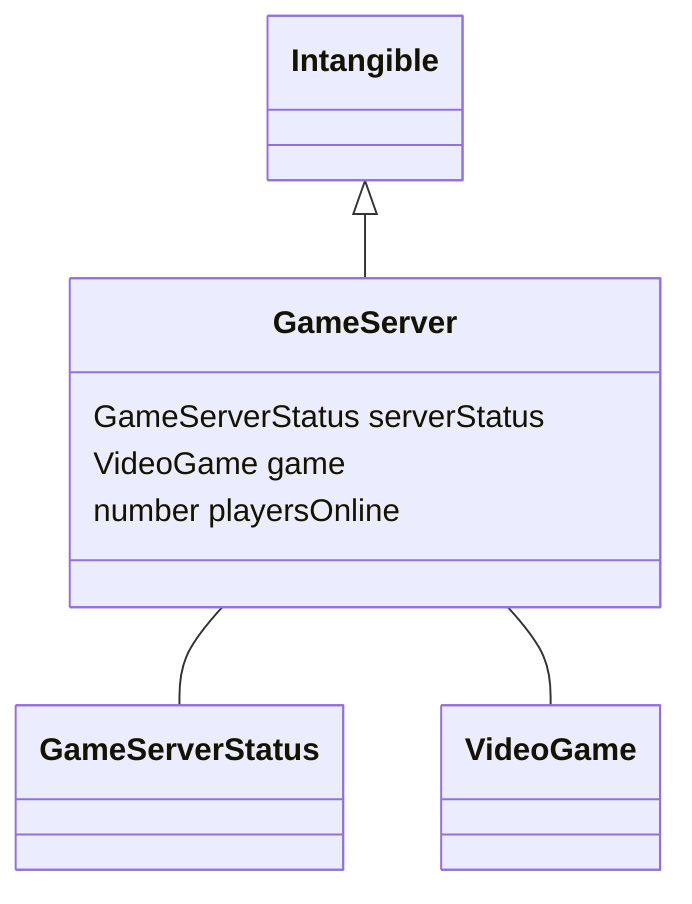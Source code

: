classDiagram
  GameServer -- GameServerStatus
GameServer -- VideoGame


Intangible <|-- GameServer
class GameServer {

  GameServerStatus serverStatus
  VideoGame game
  number playersOnline

}